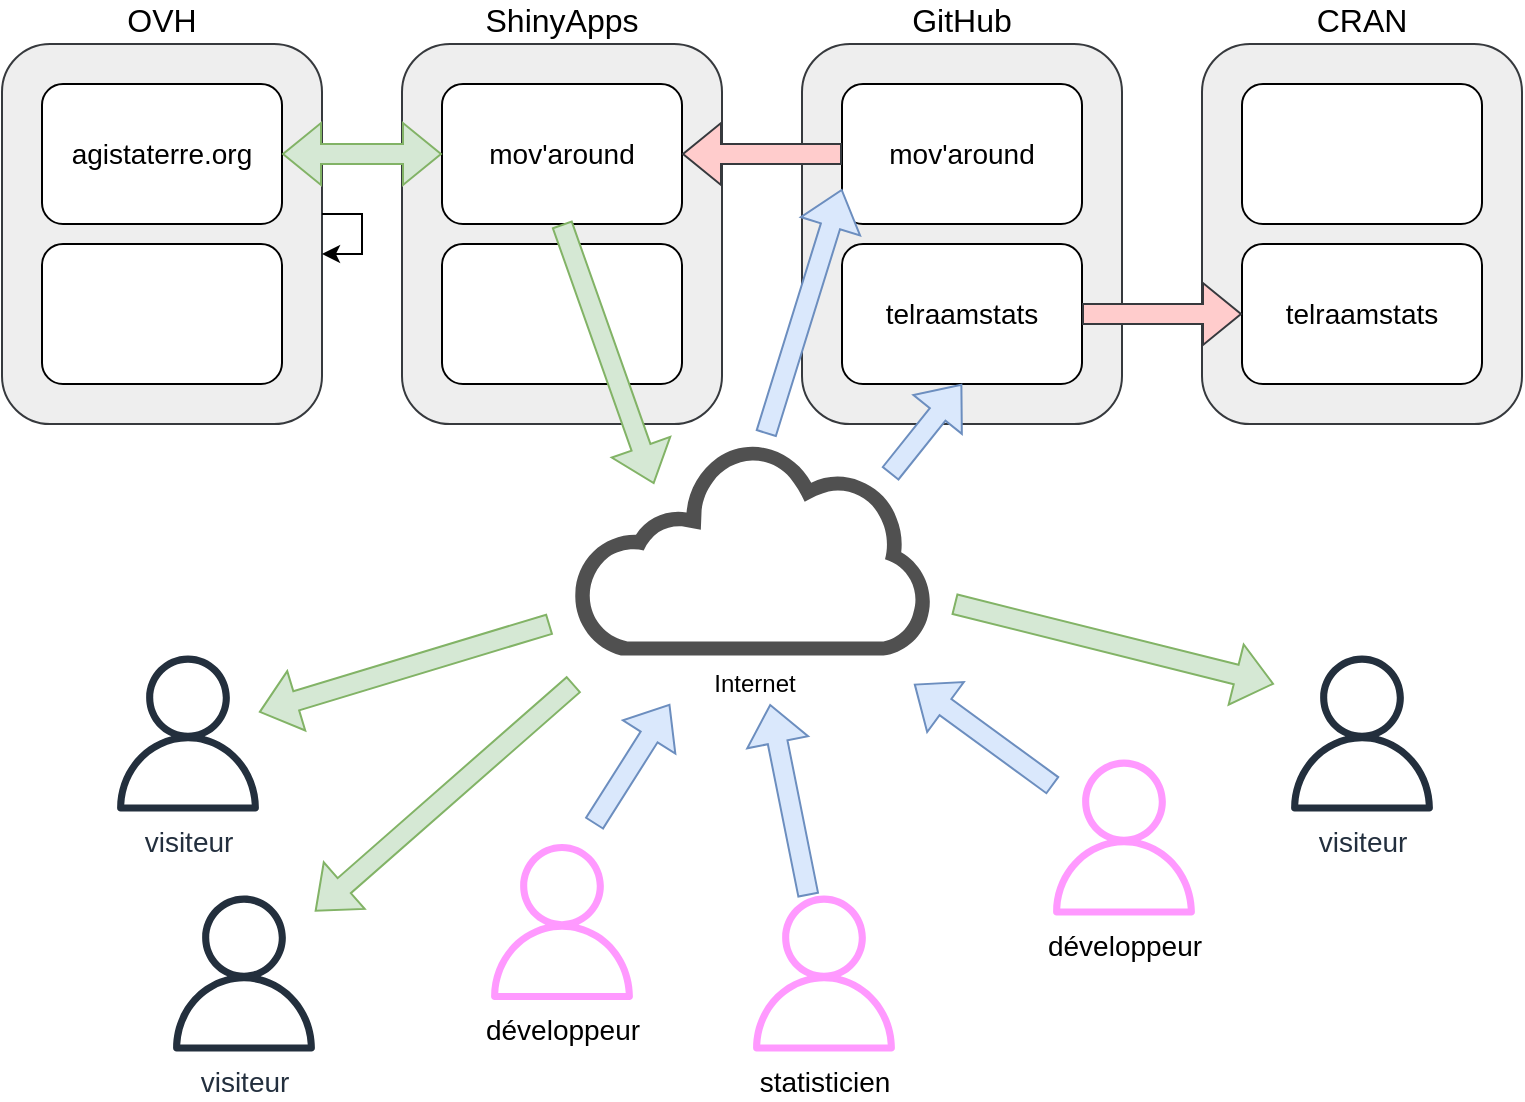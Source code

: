 <mxfile version="24.5.4" type="github">
  <diagram name="Page-1" id="hQEilaXgizULaI6QBG9z">
    <mxGraphModel dx="1509" dy="913" grid="1" gridSize="10" guides="1" tooltips="1" connect="1" arrows="1" fold="1" page="1" pageScale="1" pageWidth="1169" pageHeight="827" math="0" shadow="0">
      <root>
        <mxCell id="0" />
        <mxCell id="1" parent="0" />
        <mxCell id="Owrh4RQa9ovqg1137MUO-1" value="CRAN" style="rounded=1;whiteSpace=wrap;html=1;labelPosition=center;verticalLabelPosition=top;align=center;verticalAlign=bottom;fillColor=#eeeeee;strokeColor=#36393d;fontSize=16;" parent="1" vertex="1">
          <mxGeometry x="634" y="40" width="160" height="190" as="geometry" />
        </mxCell>
        <mxCell id="Owrh4RQa9ovqg1137MUO-3" value="Internet" style="sketch=0;pointerEvents=1;shadow=0;dashed=0;html=1;strokeColor=none;fillColor=#505050;labelPosition=center;verticalLabelPosition=bottom;outlineConnect=0;verticalAlign=top;align=center;shape=mxgraph.office.clouds.cloud;" parent="1" vertex="1">
          <mxGeometry x="320" y="240" width="180.82" height="105.8" as="geometry" />
        </mxCell>
        <mxCell id="Owrh4RQa9ovqg1137MUO-4" value="" style="rounded=1;whiteSpace=wrap;html=1;" parent="1" vertex="1">
          <mxGeometry x="654" y="60" width="120" height="70" as="geometry" />
        </mxCell>
        <mxCell id="Owrh4RQa9ovqg1137MUO-5" value="telraamstats" style="rounded=1;whiteSpace=wrap;html=1;fontSize=14;" parent="1" vertex="1">
          <mxGeometry x="654" y="140" width="120" height="70" as="geometry" />
        </mxCell>
        <mxCell id="Owrh4RQa9ovqg1137MUO-6" value="GitHub" style="rounded=1;whiteSpace=wrap;html=1;labelPosition=center;verticalLabelPosition=top;align=center;verticalAlign=bottom;fillColor=#eeeeee;strokeColor=#36393d;fontSize=16;" parent="1" vertex="1">
          <mxGeometry x="434" y="40" width="160" height="190" as="geometry" />
        </mxCell>
        <mxCell id="Owrh4RQa9ovqg1137MUO-7" value="mov&#39;around" style="rounded=1;whiteSpace=wrap;html=1;fontSize=14;" parent="1" vertex="1">
          <mxGeometry x="454" y="60" width="120" height="70" as="geometry" />
        </mxCell>
        <mxCell id="Owrh4RQa9ovqg1137MUO-8" value="telraamstats" style="rounded=1;whiteSpace=wrap;html=1;fontSize=14;" parent="1" vertex="1">
          <mxGeometry x="454" y="140" width="120" height="70" as="geometry" />
        </mxCell>
        <mxCell id="Owrh4RQa9ovqg1137MUO-9" value="ShinyApps" style="rounded=1;whiteSpace=wrap;html=1;labelPosition=center;verticalLabelPosition=top;align=center;verticalAlign=bottom;fillColor=#eeeeee;strokeColor=#36393d;fontSize=16;" parent="1" vertex="1">
          <mxGeometry x="234" y="40" width="160" height="190" as="geometry" />
        </mxCell>
        <mxCell id="Owrh4RQa9ovqg1137MUO-10" value="mov&#39;around" style="rounded=1;whiteSpace=wrap;html=1;fontSize=14;" parent="1" vertex="1">
          <mxGeometry x="254" y="60" width="120" height="70" as="geometry" />
        </mxCell>
        <mxCell id="Owrh4RQa9ovqg1137MUO-11" value="" style="rounded=1;whiteSpace=wrap;html=1;fontSize=14;" parent="1" vertex="1">
          <mxGeometry x="254" y="140" width="120" height="70" as="geometry" />
        </mxCell>
        <mxCell id="Owrh4RQa9ovqg1137MUO-13" value="OVH" style="rounded=1;whiteSpace=wrap;html=1;labelPosition=center;verticalLabelPosition=top;align=center;verticalAlign=bottom;fillColor=#eeeeee;strokeColor=#36393d;fontSize=16;" parent="1" vertex="1">
          <mxGeometry x="34" y="40" width="160" height="190" as="geometry" />
        </mxCell>
        <mxCell id="Owrh4RQa9ovqg1137MUO-14" value="agistaterre.org" style="rounded=1;whiteSpace=wrap;html=1;fontSize=14;" parent="1" vertex="1">
          <mxGeometry x="54" y="60" width="120" height="70" as="geometry" />
        </mxCell>
        <mxCell id="Owrh4RQa9ovqg1137MUO-15" value="" style="rounded=1;whiteSpace=wrap;html=1;fontSize=14;" parent="1" vertex="1">
          <mxGeometry x="54" y="140" width="120" height="70" as="geometry" />
        </mxCell>
        <mxCell id="Owrh4RQa9ovqg1137MUO-16" value="visiteur" style="sketch=0;outlineConnect=0;fontColor=#232F3E;gradientColor=none;fillColor=#232F3D;strokeColor=none;dashed=0;verticalLabelPosition=bottom;verticalAlign=top;align=center;html=1;fontSize=14;fontStyle=0;aspect=fixed;pointerEvents=1;shape=mxgraph.aws4.user;" parent="1" vertex="1">
          <mxGeometry x="88" y="345.8" width="78" height="78" as="geometry" />
        </mxCell>
        <mxCell id="Owrh4RQa9ovqg1137MUO-17" value="développeur" style="sketch=0;outlineConnect=0;dashed=0;verticalLabelPosition=bottom;verticalAlign=top;align=center;html=1;fontSize=14;fontStyle=0;aspect=fixed;pointerEvents=1;shape=mxgraph.aws4.user;fillColor=#FF99FF;strokeColor=#ae4132;" parent="1" vertex="1">
          <mxGeometry x="275" y="440" width="78" height="78" as="geometry" />
        </mxCell>
        <mxCell id="Owrh4RQa9ovqg1137MUO-18" value="visiteur" style="sketch=0;outlineConnect=0;fontColor=#232F3E;gradientColor=none;fillColor=#232F3D;strokeColor=none;dashed=0;verticalLabelPosition=bottom;verticalAlign=top;align=center;html=1;fontSize=14;fontStyle=0;aspect=fixed;pointerEvents=1;shape=mxgraph.aws4.user;" parent="1" vertex="1">
          <mxGeometry x="116" y="465.8" width="78" height="78" as="geometry" />
        </mxCell>
        <mxCell id="Owrh4RQa9ovqg1137MUO-19" value="statisticien" style="sketch=0;outlineConnect=0;dashed=0;verticalLabelPosition=bottom;verticalAlign=top;align=center;html=1;fontSize=14;fontStyle=0;aspect=fixed;pointerEvents=1;shape=mxgraph.aws4.user;fillColor=#FF99FF;strokeColor=#ae4132;" parent="1" vertex="1">
          <mxGeometry x="406" y="465.8" width="78" height="78" as="geometry" />
        </mxCell>
        <mxCell id="Owrh4RQa9ovqg1137MUO-20" value="développeur" style="sketch=0;outlineConnect=0;dashed=0;verticalLabelPosition=bottom;verticalAlign=top;align=center;html=1;fontSize=14;fontStyle=0;aspect=fixed;pointerEvents=1;shape=mxgraph.aws4.user;fillColor=#FF99FF;strokeWidth=1;shadow=0;strokeColor=#ae4132;" parent="1" vertex="1">
          <mxGeometry x="556" y="397.8" width="78" height="78" as="geometry" />
        </mxCell>
        <mxCell id="Owrh4RQa9ovqg1137MUO-21" value="visiteur" style="sketch=0;outlineConnect=0;fontColor=#232F3E;gradientColor=none;fillColor=#232F3D;strokeColor=none;dashed=0;verticalLabelPosition=bottom;verticalAlign=top;align=center;html=1;fontSize=14;fontStyle=0;aspect=fixed;pointerEvents=1;shape=mxgraph.aws4.user;" parent="1" vertex="1">
          <mxGeometry x="675" y="345.8" width="78" height="78" as="geometry" />
        </mxCell>
        <mxCell id="hYnX8qKfr4dlrdNgbWZY-2" value="" style="shape=flexArrow;endArrow=classic;html=1;rounded=0;exitX=0;exitY=0.5;exitDx=0;exitDy=0;entryX=1;entryY=0.5;entryDx=0;entryDy=0;fillColor=#ffcccc;strokeColor=#36393d;" edge="1" parent="1" source="Owrh4RQa9ovqg1137MUO-7" target="Owrh4RQa9ovqg1137MUO-10">
          <mxGeometry width="50" height="50" relative="1" as="geometry">
            <mxPoint x="404" y="120" as="sourcePoint" />
            <mxPoint x="454" y="70" as="targetPoint" />
          </mxGeometry>
        </mxCell>
        <mxCell id="hYnX8qKfr4dlrdNgbWZY-3" value="" style="shape=flexArrow;endArrow=classic;html=1;rounded=0;fillColor=#dae8fc;strokeColor=#6c8ebf;fontSize=14;" edge="1" parent="1" source="Owrh4RQa9ovqg1137MUO-20">
          <mxGeometry width="50" height="50" relative="1" as="geometry">
            <mxPoint x="556" y="480" as="sourcePoint" />
            <mxPoint x="490" y="360" as="targetPoint" />
          </mxGeometry>
        </mxCell>
        <mxCell id="hYnX8qKfr4dlrdNgbWZY-4" value="" style="shape=flexArrow;endArrow=classic;html=1;rounded=0;fillColor=#dae8fc;strokeColor=#6c8ebf;fontSize=14;" edge="1" parent="1">
          <mxGeometry width="50" height="50" relative="1" as="geometry">
            <mxPoint x="330" y="430" as="sourcePoint" />
            <mxPoint x="368" y="370" as="targetPoint" />
          </mxGeometry>
        </mxCell>
        <mxCell id="hYnX8qKfr4dlrdNgbWZY-5" value="" style="shape=flexArrow;endArrow=classic;html=1;rounded=0;fillColor=#dae8fc;strokeColor=#6c8ebf;fontSize=14;" edge="1" parent="1" source="Owrh4RQa9ovqg1137MUO-19">
          <mxGeometry width="50" height="50" relative="1" as="geometry">
            <mxPoint x="438" y="540" as="sourcePoint" />
            <mxPoint x="418" y="370" as="targetPoint" />
          </mxGeometry>
        </mxCell>
        <mxCell id="hYnX8qKfr4dlrdNgbWZY-6" value="" style="shape=flexArrow;endArrow=classic;html=1;rounded=0;fillColor=#dae8fc;strokeColor=#6c8ebf;entryX=0.5;entryY=1;entryDx=0;entryDy=0;" edge="1" parent="1" target="Owrh4RQa9ovqg1137MUO-8">
          <mxGeometry width="50" height="50" relative="1" as="geometry">
            <mxPoint x="478" y="255" as="sourcePoint" />
            <mxPoint x="400" y="230" as="targetPoint" />
          </mxGeometry>
        </mxCell>
        <mxCell id="hYnX8qKfr4dlrdNgbWZY-7" value="" style="shape=flexArrow;endArrow=classic;html=1;rounded=0;fillColor=#dae8fc;strokeColor=#6c8ebf;entryX=0;entryY=0.75;entryDx=0;entryDy=0;" edge="1" parent="1" target="Owrh4RQa9ovqg1137MUO-7">
          <mxGeometry width="50" height="50" relative="1" as="geometry">
            <mxPoint x="416" y="235" as="sourcePoint" />
            <mxPoint x="478" y="210" as="targetPoint" />
          </mxGeometry>
        </mxCell>
        <mxCell id="hYnX8qKfr4dlrdNgbWZY-8" value="" style="shape=flexArrow;endArrow=classic;startArrow=classic;html=1;rounded=0;fillColor=#d5e8d4;strokeColor=#82b366;exitX=1;exitY=0.5;exitDx=0;exitDy=0;" edge="1" parent="1" source="Owrh4RQa9ovqg1137MUO-14" target="Owrh4RQa9ovqg1137MUO-10">
          <mxGeometry width="100" height="100" relative="1" as="geometry">
            <mxPoint x="174" y="440" as="sourcePoint" />
            <mxPoint x="274" y="340" as="targetPoint" />
          </mxGeometry>
        </mxCell>
        <mxCell id="hYnX8qKfr4dlrdNgbWZY-9" value="" style="shape=flexArrow;endArrow=classic;html=1;rounded=0;exitX=0.5;exitY=1;exitDx=0;exitDy=0;fillColor=#d5e8d4;strokeColor=#82b366;" edge="1" parent="1" source="Owrh4RQa9ovqg1137MUO-10">
          <mxGeometry width="50" height="50" relative="1" as="geometry">
            <mxPoint x="330" y="410" as="sourcePoint" />
            <mxPoint x="360" y="260" as="targetPoint" />
          </mxGeometry>
        </mxCell>
        <mxCell id="hYnX8qKfr4dlrdNgbWZY-10" value="" style="shape=flexArrow;endArrow=classic;html=1;rounded=0;fillColor=#d5e8d4;strokeColor=#82b366;fontSize=14;" edge="1" parent="1" target="Owrh4RQa9ovqg1137MUO-16">
          <mxGeometry width="50" height="50" relative="1" as="geometry">
            <mxPoint x="308" y="330" as="sourcePoint" />
            <mxPoint x="128" y="420" as="targetPoint" />
          </mxGeometry>
        </mxCell>
        <mxCell id="hYnX8qKfr4dlrdNgbWZY-11" value="" style="shape=flexArrow;endArrow=classic;html=1;rounded=0;fillColor=#d5e8d4;strokeColor=#82b366;fontSize=14;" edge="1" parent="1" target="Owrh4RQa9ovqg1137MUO-18">
          <mxGeometry width="50" height="50" relative="1" as="geometry">
            <mxPoint x="320" y="360" as="sourcePoint" />
            <mxPoint x="164" y="461" as="targetPoint" />
          </mxGeometry>
        </mxCell>
        <mxCell id="hYnX8qKfr4dlrdNgbWZY-12" value="" style="shape=flexArrow;endArrow=classic;html=1;rounded=0;fillColor=#d5e8d4;strokeColor=#82b366;fontSize=14;" edge="1" parent="1">
          <mxGeometry width="50" height="50" relative="1" as="geometry">
            <mxPoint x="510" y="320" as="sourcePoint" />
            <mxPoint x="670" y="360" as="targetPoint" />
          </mxGeometry>
        </mxCell>
        <mxCell id="hYnX8qKfr4dlrdNgbWZY-13" value="" style="shape=flexArrow;endArrow=classic;html=1;rounded=0;exitX=1;exitY=0.5;exitDx=0;exitDy=0;entryX=0;entryY=0.5;entryDx=0;entryDy=0;fillColor=#ffcccc;strokeColor=#36393d;" edge="1" parent="1" source="Owrh4RQa9ovqg1137MUO-8" target="Owrh4RQa9ovqg1137MUO-5">
          <mxGeometry width="50" height="50" relative="1" as="geometry">
            <mxPoint x="640" y="230" as="sourcePoint" />
            <mxPoint x="560" y="230" as="targetPoint" />
          </mxGeometry>
        </mxCell>
        <mxCell id="hYnX8qKfr4dlrdNgbWZY-14" style="edgeStyle=orthogonalEdgeStyle;rounded=0;orthogonalLoop=1;jettySize=auto;html=1;" edge="1" parent="1" source="Owrh4RQa9ovqg1137MUO-13" target="Owrh4RQa9ovqg1137MUO-13">
          <mxGeometry relative="1" as="geometry" />
        </mxCell>
      </root>
    </mxGraphModel>
  </diagram>
</mxfile>
